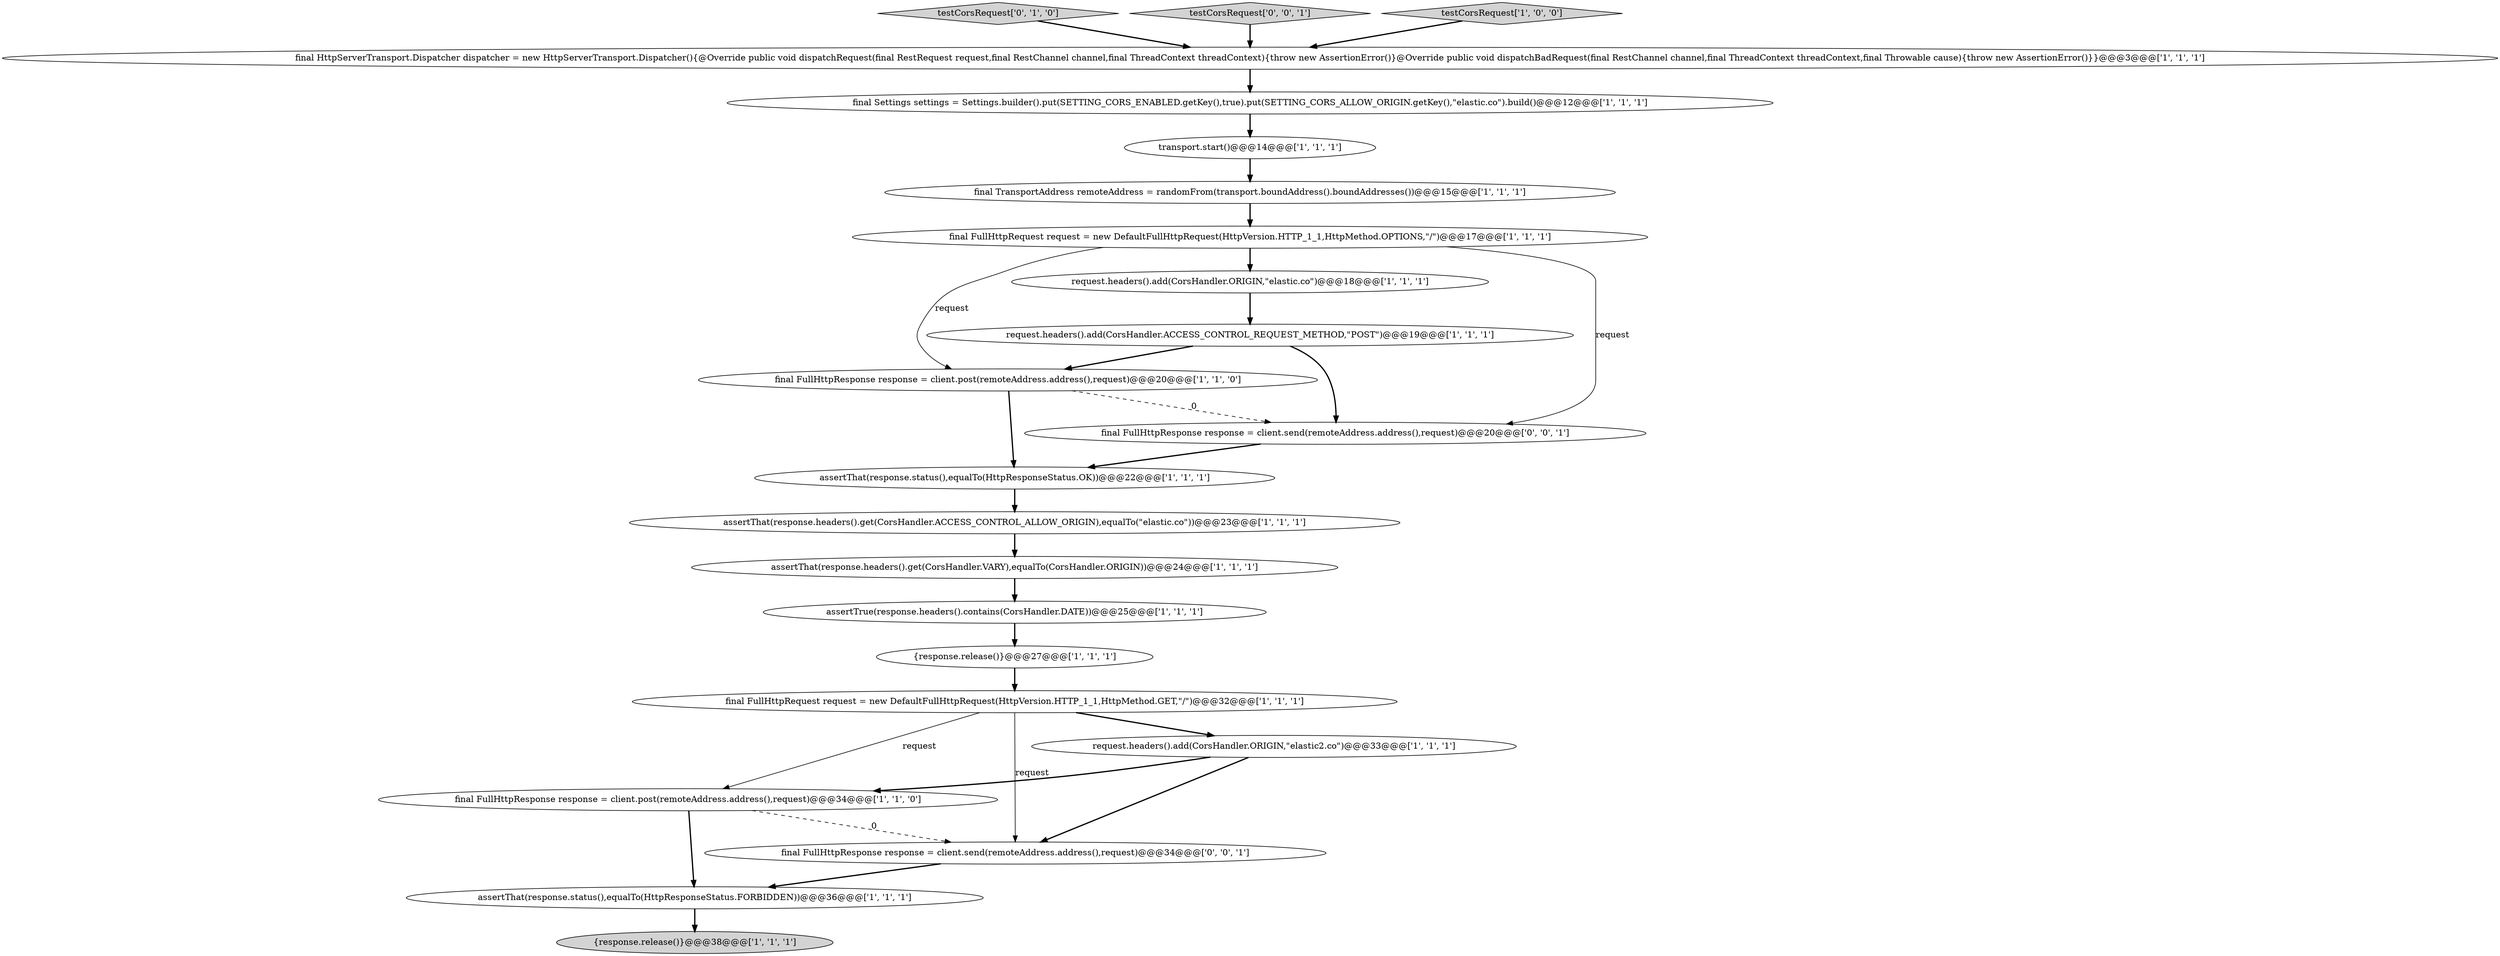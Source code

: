 digraph {
0 [style = filled, label = "assertTrue(response.headers().contains(CorsHandler.DATE))@@@25@@@['1', '1', '1']", fillcolor = white, shape = ellipse image = "AAA0AAABBB1BBB"];
19 [style = filled, label = "testCorsRequest['0', '1', '0']", fillcolor = lightgray, shape = diamond image = "AAA0AAABBB2BBB"];
5 [style = filled, label = "request.headers().add(CorsHandler.ORIGIN,\"elastic.co\")@@@18@@@['1', '1', '1']", fillcolor = white, shape = ellipse image = "AAA0AAABBB1BBB"];
20 [style = filled, label = "final FullHttpResponse response = client.send(remoteAddress.address(),request)@@@20@@@['0', '0', '1']", fillcolor = white, shape = ellipse image = "AAA0AAABBB3BBB"];
13 [style = filled, label = "assertThat(response.status(),equalTo(HttpResponseStatus.OK))@@@22@@@['1', '1', '1']", fillcolor = white, shape = ellipse image = "AAA0AAABBB1BBB"];
12 [style = filled, label = "final HttpServerTransport.Dispatcher dispatcher = new HttpServerTransport.Dispatcher(){@Override public void dispatchRequest(final RestRequest request,final RestChannel channel,final ThreadContext threadContext){throw new AssertionError()}@Override public void dispatchBadRequest(final RestChannel channel,final ThreadContext threadContext,final Throwable cause){throw new AssertionError()}}@@@3@@@['1', '1', '1']", fillcolor = white, shape = ellipse image = "AAA0AAABBB1BBB"];
3 [style = filled, label = "final FullHttpResponse response = client.post(remoteAddress.address(),request)@@@20@@@['1', '1', '0']", fillcolor = white, shape = ellipse image = "AAA0AAABBB1BBB"];
17 [style = filled, label = "{response.release()}@@@38@@@['1', '1', '1']", fillcolor = lightgray, shape = ellipse image = "AAA0AAABBB1BBB"];
22 [style = filled, label = "testCorsRequest['0', '0', '1']", fillcolor = lightgray, shape = diamond image = "AAA0AAABBB3BBB"];
10 [style = filled, label = "request.headers().add(CorsHandler.ORIGIN,\"elastic2.co\")@@@33@@@['1', '1', '1']", fillcolor = white, shape = ellipse image = "AAA0AAABBB1BBB"];
18 [style = filled, label = "final FullHttpRequest request = new DefaultFullHttpRequest(HttpVersion.HTTP_1_1,HttpMethod.OPTIONS,\"/\")@@@17@@@['1', '1', '1']", fillcolor = white, shape = ellipse image = "AAA0AAABBB1BBB"];
4 [style = filled, label = "final Settings settings = Settings.builder().put(SETTING_CORS_ENABLED.getKey(),true).put(SETTING_CORS_ALLOW_ORIGIN.getKey(),\"elastic.co\").build()@@@12@@@['1', '1', '1']", fillcolor = white, shape = ellipse image = "AAA0AAABBB1BBB"];
9 [style = filled, label = "assertThat(response.headers().get(CorsHandler.ACCESS_CONTROL_ALLOW_ORIGIN),equalTo(\"elastic.co\"))@@@23@@@['1', '1', '1']", fillcolor = white, shape = ellipse image = "AAA0AAABBB1BBB"];
11 [style = filled, label = "testCorsRequest['1', '0', '0']", fillcolor = lightgray, shape = diamond image = "AAA0AAABBB1BBB"];
1 [style = filled, label = "final FullHttpRequest request = new DefaultFullHttpRequest(HttpVersion.HTTP_1_1,HttpMethod.GET,\"/\")@@@32@@@['1', '1', '1']", fillcolor = white, shape = ellipse image = "AAA0AAABBB1BBB"];
7 [style = filled, label = "assertThat(response.headers().get(CorsHandler.VARY),equalTo(CorsHandler.ORIGIN))@@@24@@@['1', '1', '1']", fillcolor = white, shape = ellipse image = "AAA0AAABBB1BBB"];
8 [style = filled, label = "{response.release()}@@@27@@@['1', '1', '1']", fillcolor = white, shape = ellipse image = "AAA0AAABBB1BBB"];
16 [style = filled, label = "transport.start()@@@14@@@['1', '1', '1']", fillcolor = white, shape = ellipse image = "AAA0AAABBB1BBB"];
14 [style = filled, label = "assertThat(response.status(),equalTo(HttpResponseStatus.FORBIDDEN))@@@36@@@['1', '1', '1']", fillcolor = white, shape = ellipse image = "AAA0AAABBB1BBB"];
21 [style = filled, label = "final FullHttpResponse response = client.send(remoteAddress.address(),request)@@@34@@@['0', '0', '1']", fillcolor = white, shape = ellipse image = "AAA0AAABBB3BBB"];
15 [style = filled, label = "request.headers().add(CorsHandler.ACCESS_CONTROL_REQUEST_METHOD,\"POST\")@@@19@@@['1', '1', '1']", fillcolor = white, shape = ellipse image = "AAA0AAABBB1BBB"];
2 [style = filled, label = "final FullHttpResponse response = client.post(remoteAddress.address(),request)@@@34@@@['1', '1', '0']", fillcolor = white, shape = ellipse image = "AAA0AAABBB1BBB"];
6 [style = filled, label = "final TransportAddress remoteAddress = randomFrom(transport.boundAddress().boundAddresses())@@@15@@@['1', '1', '1']", fillcolor = white, shape = ellipse image = "AAA0AAABBB1BBB"];
1->21 [style = solid, label="request"];
14->17 [style = bold, label=""];
6->18 [style = bold, label=""];
10->21 [style = bold, label=""];
21->14 [style = bold, label=""];
3->20 [style = dashed, label="0"];
10->2 [style = bold, label=""];
1->10 [style = bold, label=""];
11->12 [style = bold, label=""];
4->16 [style = bold, label=""];
12->4 [style = bold, label=""];
18->5 [style = bold, label=""];
0->8 [style = bold, label=""];
3->13 [style = bold, label=""];
18->20 [style = solid, label="request"];
8->1 [style = bold, label=""];
1->2 [style = solid, label="request"];
20->13 [style = bold, label=""];
7->0 [style = bold, label=""];
18->3 [style = solid, label="request"];
16->6 [style = bold, label=""];
15->3 [style = bold, label=""];
15->20 [style = bold, label=""];
2->21 [style = dashed, label="0"];
2->14 [style = bold, label=""];
13->9 [style = bold, label=""];
22->12 [style = bold, label=""];
19->12 [style = bold, label=""];
5->15 [style = bold, label=""];
9->7 [style = bold, label=""];
}
